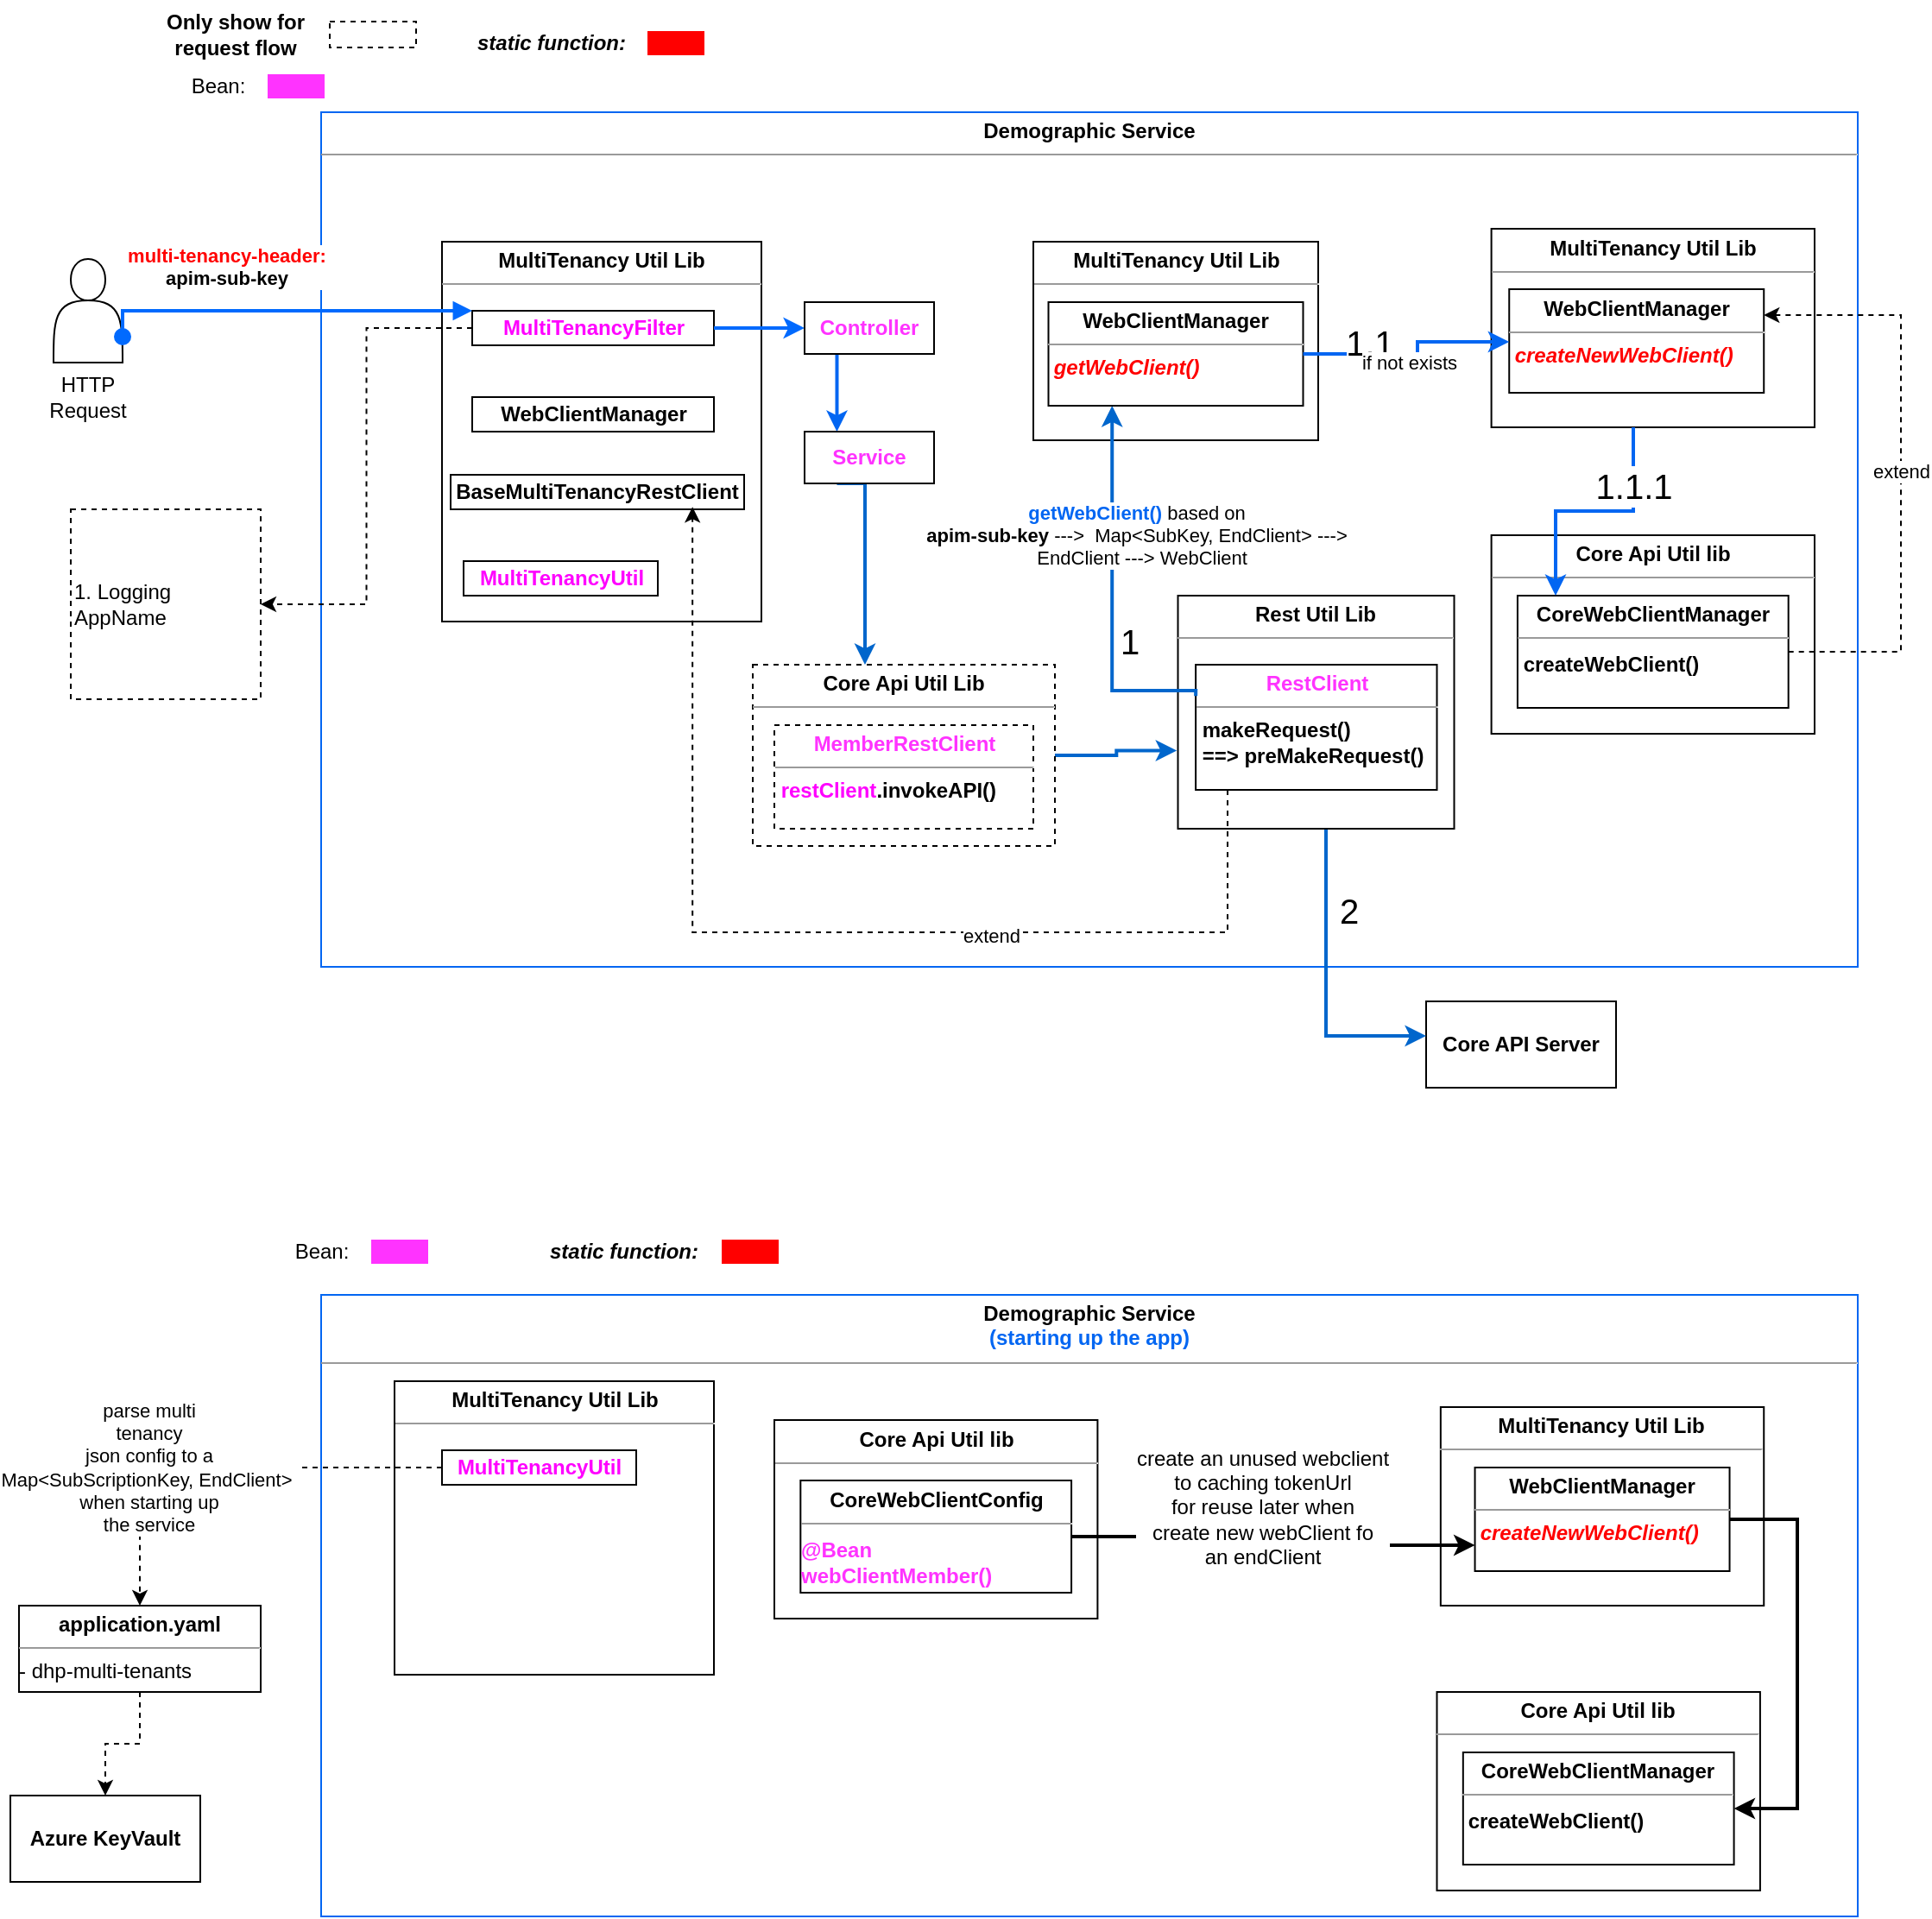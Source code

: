 <mxfile version="21.4.0" type="github">
  <diagram name="Page-1" id="5f0bae14-7c28-e335-631c-24af17079c00">
    <mxGraphModel dx="2230" dy="671" grid="1" gridSize="10" guides="1" tooltips="1" connect="1" arrows="1" fold="1" page="1" pageScale="1" pageWidth="1100" pageHeight="850" background="none" math="0" shadow="0">
      <root>
        <mxCell id="0" />
        <mxCell id="1" parent="0" />
        <mxCell id="RdsTdk07A-o18HDUI7we-4" value="&lt;p style=&quot;margin:0px;margin-top:4px;text-align:center;&quot;&gt;&lt;b&gt;Demographic Service&lt;/b&gt;&lt;/p&gt;&lt;hr size=&quot;1&quot;&gt;&lt;div style=&quot;height:2px;&quot;&gt;&lt;br&gt;&lt;/div&gt;" style="verticalAlign=top;align=left;overflow=fill;fontSize=12;fontFamily=Helvetica;html=1;whiteSpace=wrap;strokeColor=#0266f2;" parent="1" vertex="1">
          <mxGeometry x="175" y="85" width="890" height="495" as="geometry" />
        </mxCell>
        <mxCell id="RdsTdk07A-o18HDUI7we-6" value="&lt;p style=&quot;margin:0px;margin-top:4px;text-align:center;&quot;&gt;&lt;b&gt;MultiTenancy Util Lib&lt;/b&gt;&lt;/p&gt;&lt;hr size=&quot;1&quot;&gt;&lt;div style=&quot;height:2px;&quot;&gt;&lt;/div&gt;" style="verticalAlign=top;align=left;overflow=fill;fontSize=12;fontFamily=Helvetica;html=1;whiteSpace=wrap;" parent="1" vertex="1">
          <mxGeometry x="245" y="160" width="185" height="220" as="geometry" />
        </mxCell>
        <mxCell id="b0NZZlbbKg6g0TBIV0Tw-12" style="edgeStyle=orthogonalEdgeStyle;rounded=0;orthogonalLoop=1;jettySize=auto;html=1;exitX=1;exitY=0.5;exitDx=0;exitDy=0;strokeWidth=2;strokeColor=#0066CC;entryX=-0.004;entryY=0.665;entryDx=0;entryDy=0;entryPerimeter=0;" parent="1" source="RdsTdk07A-o18HDUI7we-7" target="CG3TOa5hcq1ZWwIJxW8Z-42" edge="1">
          <mxGeometry relative="1" as="geometry">
            <Array as="points" />
          </mxGeometry>
        </mxCell>
        <mxCell id="RdsTdk07A-o18HDUI7we-7" value="&lt;p style=&quot;margin:0px;margin-top:4px;text-align:center;&quot;&gt;&lt;b&gt;Core Api Util Lib&lt;/b&gt;&lt;/p&gt;&lt;hr size=&quot;1&quot;&gt;&lt;div style=&quot;height:2px;&quot;&gt;&lt;/div&gt;" style="verticalAlign=top;align=left;overflow=fill;fontSize=12;fontFamily=Helvetica;html=1;whiteSpace=wrap;dashed=1;" parent="1" vertex="1">
          <mxGeometry x="425" y="405" width="175" height="105" as="geometry" />
        </mxCell>
        <mxCell id="CG3TOa5hcq1ZWwIJxW8Z-67" style="edgeStyle=orthogonalEdgeStyle;rounded=0;orthogonalLoop=1;jettySize=auto;html=1;entryX=1;entryY=0.5;entryDx=0;entryDy=0;dashed=1;" parent="1" source="RdsTdk07A-o18HDUI7we-8" target="CG3TOa5hcq1ZWwIJxW8Z-66" edge="1">
          <mxGeometry relative="1" as="geometry" />
        </mxCell>
        <mxCell id="RdsTdk07A-o18HDUI7we-8" value="&lt;b&gt;&lt;font color=&quot;#ff00ff&quot;&gt;MultiTenancyFilter&lt;/font&gt;&lt;/b&gt;" style="html=1;whiteSpace=wrap;align=center;" parent="1" vertex="1">
          <mxGeometry x="262.5" y="200" width="140" height="20" as="geometry" />
        </mxCell>
        <mxCell id="VQmsO8RJKZGxtteuDF_l-1" value="&lt;b&gt;&lt;font color=&quot;#ff00ff&quot;&gt;MultiTenancyUtil&lt;/font&gt;&lt;/b&gt;" style="html=1;whiteSpace=wrap;align=center;" parent="1" vertex="1">
          <mxGeometry x="257.5" y="345" width="112.5" height="20" as="geometry" />
        </mxCell>
        <mxCell id="VQmsO8RJKZGxtteuDF_l-24" value="&lt;b&gt;WebClientManager&lt;/b&gt;" style="html=1;whiteSpace=wrap;align=center;" parent="1" vertex="1">
          <mxGeometry x="262.5" y="250" width="140" height="20" as="geometry" />
        </mxCell>
        <mxCell id="VQmsO8RJKZGxtteuDF_l-90" style="edgeStyle=orthogonalEdgeStyle;rounded=0;orthogonalLoop=1;jettySize=auto;html=1;exitX=0.5;exitY=1;exitDx=0;exitDy=0;entryX=0.5;entryY=0;entryDx=0;entryDy=0;" parent="1" target="VQmsO8RJKZGxtteuDF_l-86" edge="1">
          <mxGeometry relative="1" as="geometry">
            <mxPoint x="470" y="1082.5" as="sourcePoint" />
          </mxGeometry>
        </mxCell>
        <mxCell id="VQmsO8RJKZGxtteuDF_l-87" value="&lt;b&gt;Core API Server&lt;/b&gt;" style="html=1;whiteSpace=wrap;" parent="1" vertex="1">
          <mxGeometry x="815" y="600" width="110" height="50" as="geometry" />
        </mxCell>
        <mxCell id="VQmsO8RJKZGxtteuDF_l-133" value="" style="edgeStyle=orthogonalEdgeStyle;rounded=0;orthogonalLoop=1;jettySize=auto;html=1;dashed=1;" parent="1" target="VQmsO8RJKZGxtteuDF_l-131" edge="1">
          <mxGeometry relative="1" as="geometry">
            <mxPoint x="765" y="1080" as="sourcePoint" />
          </mxGeometry>
        </mxCell>
        <mxCell id="CbbjqMAdhNKeJyTU17QE-8" value="&lt;font style=&quot;background-color: rgb(255, 51, 255);&quot; color=&quot;#ff33ff&quot;&gt;&amp;nbsp; &amp;nbsp; &amp;nbsp; &amp;nbsp; &amp;nbsp;&amp;nbsp;&lt;/font&gt;" style="text;html=1;align=center;verticalAlign=middle;resizable=0;points=[];autosize=1;strokeColor=none;fillColor=none;" parent="1" vertex="1">
          <mxGeometry x="130" y="55" width="60" height="30" as="geometry" />
        </mxCell>
        <mxCell id="CbbjqMAdhNKeJyTU17QE-9" value="Bean:" style="text;html=1;align=center;verticalAlign=middle;resizable=0;points=[];autosize=1;strokeColor=none;fillColor=none;" parent="1" vertex="1">
          <mxGeometry x="90" y="55" width="50" height="30" as="geometry" />
        </mxCell>
        <mxCell id="CbbjqMAdhNKeJyTU17QE-10" value="&lt;b&gt;Only show for &lt;br&gt;request flow&lt;/b&gt;" style="text;html=1;align=center;verticalAlign=middle;resizable=0;points=[];autosize=1;strokeColor=none;fillColor=none;" parent="1" vertex="1">
          <mxGeometry x="75" y="20" width="100" height="40" as="geometry" />
        </mxCell>
        <mxCell id="CG3TOa5hcq1ZWwIJxW8Z-13" value="&lt;p style=&quot;margin:0px;margin-top:4px;text-align:center;&quot;&gt;&lt;b&gt;&lt;font color=&quot;#ff33ff&quot;&gt;MemberRestClient&lt;/font&gt;&lt;/b&gt;&lt;/p&gt;&lt;hr size=&quot;1&quot;&gt;&lt;div style=&quot;height:2px;&quot;&gt;&lt;b&gt;&lt;font color=&quot;#ff00ff&quot;&gt;&amp;nbsp;restClient&lt;/font&gt;.invokeAPI()&lt;/b&gt;&lt;/div&gt;" style="verticalAlign=top;align=left;overflow=fill;fontSize=12;fontFamily=Helvetica;html=1;whiteSpace=wrap;dashed=1;" parent="1" vertex="1">
          <mxGeometry x="437.5" y="440" width="150" height="60" as="geometry" />
        </mxCell>
        <mxCell id="CG3TOa5hcq1ZWwIJxW8Z-20" value="&lt;br&gt;&lt;br&gt;&lt;br&gt;&lt;br&gt;&lt;br&gt;&lt;br&gt;&lt;br&gt;HTTP&lt;br&gt;Request" style="shape=actor;whiteSpace=wrap;html=1;" parent="1" vertex="1">
          <mxGeometry x="20" y="170" width="40" height="60" as="geometry" />
        </mxCell>
        <mxCell id="CG3TOa5hcq1ZWwIJxW8Z-21" value="&lt;b&gt;&lt;font color=&quot;#ff0000&quot;&gt;multi-tenancy-header: &lt;/font&gt;&lt;br&gt;apim-sub-key&lt;/b&gt;" style="html=1;verticalAlign=bottom;startArrow=oval;endArrow=block;startSize=8;edgeStyle=elbowEdgeStyle;elbow=vertical;curved=0;rounded=0;exitX=1;exitY=0.75;exitDx=0;exitDy=0;fillColor=#dae8fc;strokeColor=#016afe;strokeWidth=2;" parent="1" source="CG3TOa5hcq1ZWwIJxW8Z-20" target="RdsTdk07A-o18HDUI7we-8" edge="1">
          <mxGeometry x="-0.31" y="10" relative="1" as="geometry">
            <mxPoint x="85" y="220" as="sourcePoint" />
            <mxPoint x="245" y="205" as="targetPoint" />
            <mxPoint as="offset" />
            <Array as="points">
              <mxPoint x="180" y="200" />
            </Array>
          </mxGeometry>
        </mxCell>
        <mxCell id="CG3TOa5hcq1ZWwIJxW8Z-22" style="edgeStyle=orthogonalEdgeStyle;rounded=0;orthogonalLoop=1;jettySize=auto;html=1;fillColor=#dae8fc;strokeColor=#016afe;strokeWidth=2;entryX=0;entryY=0.5;entryDx=0;entryDy=0;" parent="1" source="RdsTdk07A-o18HDUI7we-8" target="CG3TOa5hcq1ZWwIJxW8Z-25" edge="1">
          <mxGeometry relative="1" as="geometry">
            <mxPoint x="485" y="198" as="targetPoint" />
            <Array as="points" />
          </mxGeometry>
        </mxCell>
        <mxCell id="CG3TOa5hcq1ZWwIJxW8Z-30" value="" style="edgeStyle=orthogonalEdgeStyle;rounded=0;orthogonalLoop=1;jettySize=auto;html=1;fillColor=#dae8fc;strokeColor=#0266f2;strokeWidth=2;exitX=0.25;exitY=1;exitDx=0;exitDy=0;entryX=0.25;entryY=0;entryDx=0;entryDy=0;" parent="1" source="CG3TOa5hcq1ZWwIJxW8Z-25" target="CG3TOa5hcq1ZWwIJxW8Z-26" edge="1">
          <mxGeometry relative="1" as="geometry">
            <Array as="points" />
          </mxGeometry>
        </mxCell>
        <mxCell id="CG3TOa5hcq1ZWwIJxW8Z-25" value="&lt;b style=&quot;border-color: var(--border-color);&quot;&gt;&lt;font color=&quot;#ff33ff&quot; style=&quot;border-color: var(--border-color);&quot;&gt;Controller&lt;/font&gt;&lt;/b&gt;&lt;b&gt;&lt;font color=&quot;#ff00ff&quot;&gt;&lt;br&gt;&lt;/font&gt;&lt;/b&gt;" style="html=1;whiteSpace=wrap;align=center;" parent="1" vertex="1">
          <mxGeometry x="455" y="195" width="75" height="30" as="geometry" />
        </mxCell>
        <mxCell id="CG3TOa5hcq1ZWwIJxW8Z-40" style="edgeStyle=orthogonalEdgeStyle;rounded=0;orthogonalLoop=1;jettySize=auto;html=1;exitX=0.25;exitY=1;exitDx=0;exitDy=0;strokeColor=#0066CC;strokeWidth=2;" parent="1" source="CG3TOa5hcq1ZWwIJxW8Z-26" target="RdsTdk07A-o18HDUI7we-7" edge="1">
          <mxGeometry relative="1" as="geometry">
            <Array as="points">
              <mxPoint x="490" y="300" />
            </Array>
          </mxGeometry>
        </mxCell>
        <mxCell id="CG3TOa5hcq1ZWwIJxW8Z-26" value="&lt;b style=&quot;border-color: var(--border-color);&quot;&gt;&lt;font color=&quot;#ff33ff&quot; style=&quot;border-color: var(--border-color);&quot;&gt;Service&lt;/font&gt;&lt;/b&gt;&lt;b&gt;&lt;font color=&quot;#ff00ff&quot;&gt;&lt;br&gt;&lt;/font&gt;&lt;/b&gt;" style="html=1;whiteSpace=wrap;align=center;" parent="1" vertex="1">
          <mxGeometry x="455" y="270" width="75" height="30" as="geometry" />
        </mxCell>
        <mxCell id="CG3TOa5hcq1ZWwIJxW8Z-58" value="" style="edgeStyle=orthogonalEdgeStyle;rounded=0;orthogonalLoop=1;jettySize=auto;html=1;strokeColor=#0066CC;strokeWidth=2;" parent="1" source="CG3TOa5hcq1ZWwIJxW8Z-42" target="VQmsO8RJKZGxtteuDF_l-87" edge="1">
          <mxGeometry relative="1" as="geometry">
            <Array as="points">
              <mxPoint x="757" y="620" />
            </Array>
          </mxGeometry>
        </mxCell>
        <mxCell id="CG3TOa5hcq1ZWwIJxW8Z-59" value="2" style="edgeLabel;html=1;align=center;verticalAlign=middle;resizable=0;points=[];fontSize=20;" parent="CG3TOa5hcq1ZWwIJxW8Z-58" vertex="1" connectable="0">
          <mxGeometry x="-0.441" y="-1" relative="1" as="geometry">
            <mxPoint x="14" y="-3" as="offset" />
          </mxGeometry>
        </mxCell>
        <mxCell id="CG3TOa5hcq1ZWwIJxW8Z-47" value="&lt;p style=&quot;margin:0px;margin-top:4px;text-align:center;&quot;&gt;&lt;b&gt;MultiTenancy Util Lib&lt;/b&gt;&lt;/p&gt;&lt;hr size=&quot;1&quot;&gt;&lt;div style=&quot;height:2px;&quot;&gt;&lt;/div&gt;" style="verticalAlign=top;align=left;overflow=fill;fontSize=12;fontFamily=Helvetica;html=1;whiteSpace=wrap;" parent="1" vertex="1">
          <mxGeometry x="587.5" y="160" width="165" height="115" as="geometry" />
        </mxCell>
        <mxCell id="CG3TOa5hcq1ZWwIJxW8Z-66" value="1.&amp;nbsp;&lt;span style=&quot;background-color: initial;&quot;&gt;Logging AppName&lt;/span&gt;" style="whiteSpace=wrap;html=1;aspect=fixed;dashed=1;align=left;" parent="1" vertex="1">
          <mxGeometry x="30" y="315" width="110" height="110" as="geometry" />
        </mxCell>
        <mxCell id="CG3TOa5hcq1ZWwIJxW8Z-42" value="&lt;p style=&quot;margin:0px;margin-top:4px;text-align:center;&quot;&gt;&lt;b&gt;Rest Util Lib&lt;/b&gt;&lt;/p&gt;&lt;hr size=&quot;1&quot;&gt;&lt;div style=&quot;height:2px;&quot;&gt;&lt;/div&gt;" style="verticalAlign=top;align=left;overflow=fill;fontSize=12;fontFamily=Helvetica;html=1;whiteSpace=wrap;" parent="1" vertex="1">
          <mxGeometry x="671.25" y="365" width="160" height="135" as="geometry" />
        </mxCell>
        <mxCell id="CG3TOa5hcq1ZWwIJxW8Z-45" value="&lt;p style=&quot;margin:0px;margin-top:4px;text-align:center;&quot;&gt;&lt;b&gt;&lt;font color=&quot;#ff33ff&quot;&gt;RestClient&lt;/font&gt;&lt;/b&gt;&lt;/p&gt;&lt;hr size=&quot;1&quot;&gt;&lt;div style=&quot;height:2px;&quot;&gt;&lt;b&gt;&amp;nbsp;makeRequest()&amp;nbsp;&lt;br&gt;&amp;nbsp;==&amp;gt; preMakeRequest()&lt;/b&gt;&lt;/div&gt;" style="verticalAlign=top;align=left;overflow=fill;fontSize=12;fontFamily=Helvetica;html=1;whiteSpace=wrap;" parent="1" vertex="1">
          <mxGeometry x="681.56" y="405" width="139.69" height="72.5" as="geometry" />
        </mxCell>
        <mxCell id="CG3TOa5hcq1ZWwIJxW8Z-52" style="edgeStyle=orthogonalEdgeStyle;rounded=0;orthogonalLoop=1;jettySize=auto;html=1;entryX=0.25;entryY=1;entryDx=0;entryDy=0;strokeColor=#0066CC;strokeWidth=2;exitX=0;exitY=0.25;exitDx=0;exitDy=0;" parent="1" source="CG3TOa5hcq1ZWwIJxW8Z-45" target="67BVD6J1ZOX4P9WUw5F0-6" edge="1">
          <mxGeometry relative="1" as="geometry">
            <mxPoint x="737.945" y="300" as="targetPoint" />
            <Array as="points">
              <mxPoint x="682" y="420" />
              <mxPoint x="633" y="420" />
            </Array>
            <mxPoint x="710" y="400" as="sourcePoint" />
          </mxGeometry>
        </mxCell>
        <mxCell id="CG3TOa5hcq1ZWwIJxW8Z-57" value="&lt;font color=&quot;#0266f2&quot;&gt;&lt;b&gt;getWebClient()&lt;/b&gt;&lt;/font&gt; based on&lt;br style=&quot;border-color: var(--border-color);&quot;&gt;&lt;b style=&quot;border-color: var(--border-color);&quot;&gt;apim-sub-key&lt;/b&gt;&amp;nbsp;---&amp;gt;&amp;nbsp; Map&amp;lt;SubKey, EndClient&amp;gt; ---&amp;gt;&lt;br&gt;&amp;nbsp; EndClient ---&amp;gt; WebClient" style="edgeLabel;html=1;align=center;verticalAlign=middle;resizable=0;points=[];" parent="CG3TOa5hcq1ZWwIJxW8Z-52" vertex="1" connectable="0">
          <mxGeometry x="0.303" y="1" relative="1" as="geometry">
            <mxPoint x="15" y="-1" as="offset" />
          </mxGeometry>
        </mxCell>
        <mxCell id="b0NZZlbbKg6g0TBIV0Tw-11" value="1" style="edgeLabel;html=1;align=center;verticalAlign=middle;resizable=0;points=[];fontSize=20;" parent="CG3TOa5hcq1ZWwIJxW8Z-52" vertex="1" connectable="0">
          <mxGeometry x="-0.376" y="3" relative="1" as="geometry">
            <mxPoint x="13" y="-13" as="offset" />
          </mxGeometry>
        </mxCell>
        <mxCell id="R20MaBMbjEpOq385fbA9-1" value="" style="rounded=0;whiteSpace=wrap;html=1;dashed=1;" parent="1" vertex="1">
          <mxGeometry x="180" y="32.5" width="50" height="15" as="geometry" />
        </mxCell>
        <mxCell id="67BVD6J1ZOX4P9WUw5F0-3" value="&lt;b&gt;BaseMultiTenancyRestClient&lt;/b&gt;" style="html=1;whiteSpace=wrap;align=center;" vertex="1" parent="1">
          <mxGeometry x="250" y="295" width="170" height="20" as="geometry" />
        </mxCell>
        <mxCell id="67BVD6J1ZOX4P9WUw5F0-4" style="edgeStyle=orthogonalEdgeStyle;rounded=0;orthogonalLoop=1;jettySize=auto;html=1;entryX=0.824;entryY=0.932;entryDx=0;entryDy=0;entryPerimeter=0;dashed=1;" edge="1" parent="1" source="CG3TOa5hcq1ZWwIJxW8Z-45" target="67BVD6J1ZOX4P9WUw5F0-3">
          <mxGeometry relative="1" as="geometry">
            <mxPoint x="700" y="510" as="sourcePoint" />
            <Array as="points">
              <mxPoint x="700" y="560" />
              <mxPoint x="390" y="560" />
            </Array>
          </mxGeometry>
        </mxCell>
        <mxCell id="67BVD6J1ZOX4P9WUw5F0-5" value="extend" style="edgeLabel;html=1;align=center;verticalAlign=middle;resizable=0;points=[];" vertex="1" connectable="0" parent="67BVD6J1ZOX4P9WUw5F0-4">
          <mxGeometry x="-0.311" y="2" relative="1" as="geometry">
            <mxPoint as="offset" />
          </mxGeometry>
        </mxCell>
        <mxCell id="67BVD6J1ZOX4P9WUw5F0-6" value="&lt;p style=&quot;margin:0px;margin-top:4px;text-align:center;&quot;&gt;&lt;b style=&quot;border-color: var(--border-color);&quot;&gt;&lt;font style=&quot;border-color: var(--border-color);&quot;&gt;WebClientManager&lt;/font&gt;&lt;/b&gt;&lt;br&gt;&lt;/p&gt;&lt;hr size=&quot;1&quot;&gt;&lt;div style=&quot;height:2px;&quot;&gt;&lt;b&gt;&lt;i&gt;&lt;font color=&quot;#ff0000&quot;&gt;&amp;nbsp;getWebClient()&lt;/font&gt;&lt;/i&gt;&lt;/b&gt;&lt;/div&gt;" style="verticalAlign=top;align=left;overflow=fill;fontSize=12;fontFamily=Helvetica;html=1;whiteSpace=wrap;" vertex="1" parent="1">
          <mxGeometry x="596.25" y="195" width="147.5" height="60" as="geometry" />
        </mxCell>
        <mxCell id="67BVD6J1ZOX4P9WUw5F0-8" value="&lt;p style=&quot;margin:0px;margin-top:4px;text-align:center;&quot;&gt;&lt;b&gt;MultiTenancy Util Lib&lt;/b&gt;&lt;/p&gt;&lt;hr size=&quot;1&quot;&gt;&lt;div style=&quot;height:2px;&quot;&gt;&lt;/div&gt;" style="verticalAlign=top;align=left;overflow=fill;fontSize=12;fontFamily=Helvetica;html=1;whiteSpace=wrap;" vertex="1" parent="1">
          <mxGeometry x="852.8" y="152.5" width="187.2" height="115" as="geometry" />
        </mxCell>
        <mxCell id="67BVD6J1ZOX4P9WUw5F0-9" value="&lt;p style=&quot;margin:0px;margin-top:4px;text-align:center;&quot;&gt;&lt;b style=&quot;border-color: var(--border-color);&quot;&gt;&lt;font style=&quot;border-color: var(--border-color);&quot;&gt;WebClientManager&lt;/font&gt;&lt;/b&gt;&lt;br&gt;&lt;/p&gt;&lt;hr size=&quot;1&quot;&gt;&lt;div style=&quot;height:2px;&quot;&gt;&lt;b&gt;&lt;i&gt;&lt;font color=&quot;#ff0000&quot;&gt;&amp;nbsp;createNewWebClient()&lt;/font&gt;&lt;/i&gt;&lt;/b&gt;&lt;/div&gt;" style="verticalAlign=top;align=left;overflow=fill;fontSize=12;fontFamily=Helvetica;html=1;whiteSpace=wrap;" vertex="1" parent="1">
          <mxGeometry x="863.12" y="187.5" width="147.5" height="60" as="geometry" />
        </mxCell>
        <mxCell id="67BVD6J1ZOX4P9WUw5F0-10" value="&lt;font color=&quot;#ff0000&quot; style=&quot;background-color: rgb(255, 0, 0);&quot;&gt;&amp;nbsp; &amp;nbsp; &amp;nbsp; &amp;nbsp; &amp;nbsp;&amp;nbsp;&lt;/font&gt;" style="text;html=1;align=center;verticalAlign=middle;resizable=0;points=[];autosize=1;strokeColor=none;fillColor=none;" vertex="1" parent="1">
          <mxGeometry x="350" y="30" width="60" height="30" as="geometry" />
        </mxCell>
        <mxCell id="67BVD6J1ZOX4P9WUw5F0-11" value="&lt;i&gt;&lt;b&gt;static function:&lt;/b&gt;&lt;/i&gt;" style="text;html=1;align=center;verticalAlign=middle;resizable=0;points=[];autosize=1;strokeColor=none;fillColor=none;" vertex="1" parent="1">
          <mxGeometry x="252.5" y="30" width="110" height="30" as="geometry" />
        </mxCell>
        <mxCell id="67BVD6J1ZOX4P9WUw5F0-12" value="1.1" style="edgeStyle=orthogonalEdgeStyle;rounded=0;orthogonalLoop=1;jettySize=auto;html=1;strokeColor=#0266F2;strokeWidth=2;fontSize=20;" edge="1" parent="1" source="67BVD6J1ZOX4P9WUw5F0-6" target="67BVD6J1ZOX4P9WUw5F0-9">
          <mxGeometry x="0.159" y="28" relative="1" as="geometry">
            <Array as="points">
              <mxPoint x="810" y="225" />
              <mxPoint x="810" y="218" />
            </Array>
            <mxPoint as="offset" />
          </mxGeometry>
        </mxCell>
        <mxCell id="67BVD6J1ZOX4P9WUw5F0-14" value="if not exists" style="edgeLabel;html=1;align=center;verticalAlign=middle;resizable=0;points=[];" vertex="1" connectable="0" parent="67BVD6J1ZOX4P9WUw5F0-12">
          <mxGeometry x="-0.274" y="2" relative="1" as="geometry">
            <mxPoint x="15" y="7" as="offset" />
          </mxGeometry>
        </mxCell>
        <mxCell id="67BVD6J1ZOX4P9WUw5F0-17" value="&lt;p style=&quot;margin:0px;margin-top:4px;text-align:center;&quot;&gt;&lt;b&gt;Core Api Util lib&lt;/b&gt;&lt;/p&gt;&lt;hr size=&quot;1&quot;&gt;&lt;div style=&quot;height:2px;&quot;&gt;&lt;/div&gt;" style="verticalAlign=top;align=left;overflow=fill;fontSize=12;fontFamily=Helvetica;html=1;whiteSpace=wrap;" vertex="1" parent="1">
          <mxGeometry x="852.8" y="330" width="187.2" height="115" as="geometry" />
        </mxCell>
        <mxCell id="67BVD6J1ZOX4P9WUw5F0-21" value="extend" style="edgeStyle=orthogonalEdgeStyle;rounded=0;orthogonalLoop=1;jettySize=auto;html=1;entryX=1;entryY=0.25;entryDx=0;entryDy=0;dashed=1;" edge="1" parent="1" source="67BVD6J1ZOX4P9WUw5F0-15" target="67BVD6J1ZOX4P9WUw5F0-9">
          <mxGeometry relative="1" as="geometry">
            <Array as="points">
              <mxPoint x="1090" y="398" />
              <mxPoint x="1090" y="203" />
            </Array>
          </mxGeometry>
        </mxCell>
        <mxCell id="67BVD6J1ZOX4P9WUw5F0-15" value="&lt;p style=&quot;margin:0px;margin-top:4px;text-align:center;&quot;&gt;&lt;b&gt;CoreWebClientManager&lt;/b&gt;&lt;/p&gt;&lt;hr size=&quot;1&quot;&gt;&lt;div style=&quot;height:2px;&quot;&gt;&amp;nbsp;&amp;nbsp;&lt;/div&gt;&lt;b style=&quot;border-color: var(--border-color);&quot;&gt;&amp;nbsp;createWebClient()&lt;/b&gt;" style="verticalAlign=top;align=left;overflow=fill;fontSize=12;fontFamily=Helvetica;html=1;whiteSpace=wrap;" vertex="1" parent="1">
          <mxGeometry x="867.96" y="365" width="156.88" height="65" as="geometry" />
        </mxCell>
        <mxCell id="67BVD6J1ZOX4P9WUw5F0-18" value="" style="edgeStyle=orthogonalEdgeStyle;rounded=0;orthogonalLoop=1;jettySize=auto;html=1;strokeWidth=2;strokeColor=#0266F2;" edge="1" parent="1" source="67BVD6J1ZOX4P9WUw5F0-8" target="67BVD6J1ZOX4P9WUw5F0-15">
          <mxGeometry relative="1" as="geometry">
            <Array as="points">
              <mxPoint x="935" y="316" />
              <mxPoint x="890" y="316" />
            </Array>
          </mxGeometry>
        </mxCell>
        <mxCell id="67BVD6J1ZOX4P9WUw5F0-19" value="&lt;font style=&quot;font-size: 20px;&quot;&gt;1.1.1&lt;/font&gt;" style="edgeLabel;html=1;align=center;verticalAlign=middle;resizable=0;points=[];" vertex="1" connectable="0" parent="67BVD6J1ZOX4P9WUw5F0-18">
          <mxGeometry x="-0.437" relative="1" as="geometry">
            <mxPoint y="-7" as="offset" />
          </mxGeometry>
        </mxCell>
        <mxCell id="67BVD6J1ZOX4P9WUw5F0-24" value="&lt;p style=&quot;margin:0px;margin-top:4px;text-align:center;&quot;&gt;&lt;b&gt;Demographic Service&lt;/b&gt;&lt;br&gt;&lt;b&gt;&lt;font color=&quot;#0266f2&quot;&gt;(starting up the app)&lt;/font&gt;&lt;/b&gt;&lt;/p&gt;&lt;hr size=&quot;1&quot;&gt;&lt;div style=&quot;height:2px;&quot;&gt;&lt;br&gt;&lt;/div&gt;" style="verticalAlign=top;align=left;overflow=fill;fontSize=12;fontFamily=Helvetica;html=1;whiteSpace=wrap;strokeColor=#0266f2;" vertex="1" parent="1">
          <mxGeometry x="175" y="770" width="890" height="360" as="geometry" />
        </mxCell>
        <mxCell id="67BVD6J1ZOX4P9WUw5F0-25" value="&lt;p style=&quot;margin:0px;margin-top:4px;text-align:center;&quot;&gt;&lt;b&gt;MultiTenancy Util Lib&lt;/b&gt;&lt;/p&gt;&lt;hr size=&quot;1&quot;&gt;&lt;div style=&quot;height:2px;&quot;&gt;&lt;/div&gt;" style="verticalAlign=top;align=left;overflow=fill;fontSize=12;fontFamily=Helvetica;html=1;whiteSpace=wrap;" vertex="1" parent="1">
          <mxGeometry x="217.5" y="820" width="185" height="170" as="geometry" />
        </mxCell>
        <mxCell id="67BVD6J1ZOX4P9WUw5F0-26" value="&lt;b&gt;&lt;font color=&quot;#ff00ff&quot;&gt;MultiTenancyUtil&lt;/font&gt;&lt;/b&gt;" style="html=1;whiteSpace=wrap;align=center;" vertex="1" parent="1">
          <mxGeometry x="245" y="860" width="112.5" height="20" as="geometry" />
        </mxCell>
        <mxCell id="67BVD6J1ZOX4P9WUw5F0-27" style="edgeStyle=orthogonalEdgeStyle;rounded=1;orthogonalLoop=1;jettySize=auto;html=1;exitX=0;exitY=0.5;exitDx=0;exitDy=0;dashed=1;" edge="1" parent="1" target="67BVD6J1ZOX4P9WUw5F0-30" source="67BVD6J1ZOX4P9WUw5F0-26">
          <mxGeometry relative="1" as="geometry">
            <Array as="points">
              <mxPoint x="70" y="870" />
            </Array>
            <mxPoint x="66" y="765" as="sourcePoint" />
          </mxGeometry>
        </mxCell>
        <mxCell id="67BVD6J1ZOX4P9WUw5F0-28" value="parse multi &lt;br&gt;tenancy &lt;br&gt;json config to a &lt;br&gt;Map&amp;lt;SubScriptionKey, EndClient&amp;gt;&amp;nbsp;&lt;br&gt;when starting up&lt;br&gt;the service" style="edgeLabel;html=1;align=center;verticalAlign=middle;resizable=0;points=[];" vertex="1" connectable="0" parent="67BVD6J1ZOX4P9WUw5F0-27">
          <mxGeometry x="0.075" y="1" relative="1" as="geometry">
            <mxPoint x="-33" y="-1" as="offset" />
          </mxGeometry>
        </mxCell>
        <mxCell id="67BVD6J1ZOX4P9WUw5F0-29" style="edgeStyle=orthogonalEdgeStyle;rounded=0;orthogonalLoop=1;jettySize=auto;html=1;exitX=0.5;exitY=1;exitDx=0;exitDy=0;dashed=1;" edge="1" parent="1" source="67BVD6J1ZOX4P9WUw5F0-30" target="67BVD6J1ZOX4P9WUw5F0-31">
          <mxGeometry relative="1" as="geometry" />
        </mxCell>
        <mxCell id="67BVD6J1ZOX4P9WUw5F0-30" value="&lt;p style=&quot;margin:0px;margin-top:4px;text-align:center;&quot;&gt;&lt;b&gt;application.yaml&lt;/b&gt;&lt;/p&gt;&lt;hr size=&quot;1&quot;&gt;&lt;div style=&quot;height:2px;&quot;&gt;- dhp-multi-tenants&lt;/div&gt;" style="verticalAlign=top;align=left;overflow=fill;fontSize=12;fontFamily=Helvetica;html=1;whiteSpace=wrap;" vertex="1" parent="1">
          <mxGeometry y="950" width="140" height="50" as="geometry" />
        </mxCell>
        <mxCell id="67BVD6J1ZOX4P9WUw5F0-31" value="&lt;b&gt;Azure KeyVault&lt;/b&gt;" style="html=1;whiteSpace=wrap;" vertex="1" parent="1">
          <mxGeometry x="-5" y="1060" width="110" height="50" as="geometry" />
        </mxCell>
        <mxCell id="67BVD6J1ZOX4P9WUw5F0-32" value="&lt;p style=&quot;margin:0px;margin-top:4px;text-align:center;&quot;&gt;&lt;b&gt;Core Api Util lib&lt;/b&gt;&lt;/p&gt;&lt;hr size=&quot;1&quot;&gt;&lt;div style=&quot;height:2px;&quot;&gt;&lt;/div&gt;" style="verticalAlign=top;align=left;overflow=fill;fontSize=12;fontFamily=Helvetica;html=1;whiteSpace=wrap;" vertex="1" parent="1">
          <mxGeometry x="437.5" y="842.5" width="187.2" height="115" as="geometry" />
        </mxCell>
        <mxCell id="67BVD6J1ZOX4P9WUw5F0-33" value="&lt;p style=&quot;margin:0px;margin-top:4px;text-align:center;&quot;&gt;&lt;b&gt;CoreWebClientConfig&lt;/b&gt;&lt;/p&gt;&lt;hr size=&quot;1&quot;&gt;&lt;div style=&quot;height:2px;&quot;&gt;&amp;nbsp;&amp;nbsp;&lt;/div&gt;&lt;b style=&quot;border-color: var(--border-color);&quot;&gt;&lt;font color=&quot;#ff33ff&quot;&gt;@Bean&amp;nbsp;&lt;br&gt;webClientMember()&lt;/font&gt;&lt;/b&gt;" style="verticalAlign=top;align=left;overflow=fill;fontSize=12;fontFamily=Helvetica;html=1;whiteSpace=wrap;" vertex="1" parent="1">
          <mxGeometry x="452.66" y="877.5" width="156.88" height="65" as="geometry" />
        </mxCell>
        <mxCell id="67BVD6J1ZOX4P9WUw5F0-34" value="&lt;p style=&quot;margin:0px;margin-top:4px;text-align:center;&quot;&gt;&lt;b&gt;MultiTenancy Util Lib&lt;/b&gt;&lt;/p&gt;&lt;hr size=&quot;1&quot;&gt;&lt;div style=&quot;height:2px;&quot;&gt;&lt;/div&gt;" style="verticalAlign=top;align=left;overflow=fill;fontSize=12;fontFamily=Helvetica;html=1;whiteSpace=wrap;" vertex="1" parent="1">
          <mxGeometry x="823.42" y="835" width="187.2" height="115" as="geometry" />
        </mxCell>
        <mxCell id="67BVD6J1ZOX4P9WUw5F0-35" value="&lt;p style=&quot;margin:0px;margin-top:4px;text-align:center;&quot;&gt;&lt;b style=&quot;border-color: var(--border-color);&quot;&gt;&lt;font style=&quot;border-color: var(--border-color);&quot;&gt;WebClientManager&lt;/font&gt;&lt;/b&gt;&lt;br&gt;&lt;/p&gt;&lt;hr size=&quot;1&quot;&gt;&lt;div style=&quot;height:2px;&quot;&gt;&lt;b&gt;&lt;i&gt;&lt;font color=&quot;#ff0000&quot;&gt;&amp;nbsp;createNewWebClient()&lt;/font&gt;&lt;/i&gt;&lt;/b&gt;&lt;/div&gt;" style="verticalAlign=top;align=left;overflow=fill;fontSize=12;fontFamily=Helvetica;html=1;whiteSpace=wrap;" vertex="1" parent="1">
          <mxGeometry x="843.27" y="870" width="147.5" height="60" as="geometry" />
        </mxCell>
        <mxCell id="67BVD6J1ZOX4P9WUw5F0-36" style="edgeStyle=orthogonalEdgeStyle;rounded=0;orthogonalLoop=1;jettySize=auto;html=1;entryX=0;entryY=0.75;entryDx=0;entryDy=0;strokeWidth=2;" edge="1" parent="1" source="67BVD6J1ZOX4P9WUw5F0-33" target="67BVD6J1ZOX4P9WUw5F0-35">
          <mxGeometry relative="1" as="geometry" />
        </mxCell>
        <mxCell id="67BVD6J1ZOX4P9WUw5F0-37" value="&lt;font style=&quot;font-size: 12px;&quot;&gt;create an unused webclient&lt;br&gt;to caching tokenUrl&lt;br&gt;for reuse later when&lt;br&gt;create new webClient fo&lt;br&gt;an endClient&lt;br&gt;&lt;/font&gt;" style="edgeLabel;html=1;align=center;verticalAlign=middle;resizable=0;points=[];" vertex="1" connectable="0" parent="67BVD6J1ZOX4P9WUw5F0-36">
          <mxGeometry x="-0.201" y="-4" relative="1" as="geometry">
            <mxPoint x="15" y="-21" as="offset" />
          </mxGeometry>
        </mxCell>
        <mxCell id="67BVD6J1ZOX4P9WUw5F0-38" value="&lt;p style=&quot;margin:0px;margin-top:4px;text-align:center;&quot;&gt;&lt;b&gt;Core Api Util lib&lt;/b&gt;&lt;/p&gt;&lt;hr size=&quot;1&quot;&gt;&lt;div style=&quot;height:2px;&quot;&gt;&lt;/div&gt;" style="verticalAlign=top;align=left;overflow=fill;fontSize=12;fontFamily=Helvetica;html=1;whiteSpace=wrap;" vertex="1" parent="1">
          <mxGeometry x="821.25" y="1000" width="187.2" height="115" as="geometry" />
        </mxCell>
        <mxCell id="67BVD6J1ZOX4P9WUw5F0-39" value="&lt;p style=&quot;margin:0px;margin-top:4px;text-align:center;&quot;&gt;&lt;b&gt;CoreWebClientManager&lt;/b&gt;&lt;/p&gt;&lt;hr size=&quot;1&quot;&gt;&lt;div style=&quot;height:2px;&quot;&gt;&amp;nbsp;&amp;nbsp;&lt;/div&gt;&lt;b style=&quot;border-color: var(--border-color);&quot;&gt;&amp;nbsp;createWebClient()&lt;/b&gt;" style="verticalAlign=top;align=left;overflow=fill;fontSize=12;fontFamily=Helvetica;html=1;whiteSpace=wrap;" vertex="1" parent="1">
          <mxGeometry x="836.41" y="1035" width="156.88" height="65" as="geometry" />
        </mxCell>
        <mxCell id="67BVD6J1ZOX4P9WUw5F0-40" style="edgeStyle=orthogonalEdgeStyle;rounded=0;orthogonalLoop=1;jettySize=auto;html=1;exitX=1;exitY=0.5;exitDx=0;exitDy=0;entryX=1;entryY=0.5;entryDx=0;entryDy=0;strokeWidth=2;" edge="1" parent="1" source="67BVD6J1ZOX4P9WUw5F0-35" target="67BVD6J1ZOX4P9WUw5F0-39">
          <mxGeometry relative="1" as="geometry">
            <Array as="points">
              <mxPoint x="1030" y="900" />
              <mxPoint x="1030" y="1068" />
            </Array>
          </mxGeometry>
        </mxCell>
        <mxCell id="67BVD6J1ZOX4P9WUw5F0-41" value="&lt;font style=&quot;background-color: rgb(255, 51, 255);&quot; color=&quot;#ff33ff&quot;&gt;&amp;nbsp; &amp;nbsp; &amp;nbsp; &amp;nbsp; &amp;nbsp;&amp;nbsp;&lt;/font&gt;" style="text;html=1;align=center;verticalAlign=middle;resizable=0;points=[];autosize=1;strokeColor=none;fillColor=none;" vertex="1" parent="1">
          <mxGeometry x="190" y="730" width="60" height="30" as="geometry" />
        </mxCell>
        <mxCell id="67BVD6J1ZOX4P9WUw5F0-42" value="Bean:" style="text;html=1;align=center;verticalAlign=middle;resizable=0;points=[];autosize=1;strokeColor=none;fillColor=none;" vertex="1" parent="1">
          <mxGeometry x="150" y="730" width="50" height="30" as="geometry" />
        </mxCell>
        <mxCell id="67BVD6J1ZOX4P9WUw5F0-43" value="&lt;font color=&quot;#ff0000&quot; style=&quot;background-color: rgb(255, 0, 0);&quot;&gt;&amp;nbsp; &amp;nbsp; &amp;nbsp; &amp;nbsp; &amp;nbsp;&amp;nbsp;&lt;/font&gt;" style="text;html=1;align=center;verticalAlign=middle;resizable=0;points=[];autosize=1;strokeColor=none;fillColor=none;" vertex="1" parent="1">
          <mxGeometry x="392.66" y="730" width="60" height="30" as="geometry" />
        </mxCell>
        <mxCell id="67BVD6J1ZOX4P9WUw5F0-44" value="&lt;i&gt;&lt;b&gt;static function:&lt;/b&gt;&lt;/i&gt;" style="text;html=1;align=center;verticalAlign=middle;resizable=0;points=[];autosize=1;strokeColor=none;fillColor=none;" vertex="1" parent="1">
          <mxGeometry x="295.16" y="730" width="110" height="30" as="geometry" />
        </mxCell>
      </root>
    </mxGraphModel>
  </diagram>
</mxfile>
